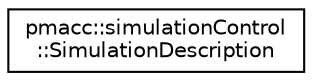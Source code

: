 digraph "Graphical Class Hierarchy"
{
 // LATEX_PDF_SIZE
  edge [fontname="Helvetica",fontsize="10",labelfontname="Helvetica",labelfontsize="10"];
  node [fontname="Helvetica",fontsize="10",shape=record];
  rankdir="LR";
  Node0 [label="pmacc::simulationControl\l::SimulationDescription",height=0.2,width=0.4,color="black", fillcolor="white", style="filled",URL="$classpmacc_1_1simulation_control_1_1_simulation_description.html",tooltip="Provides convenience methods for querying general simulation information."];
}
